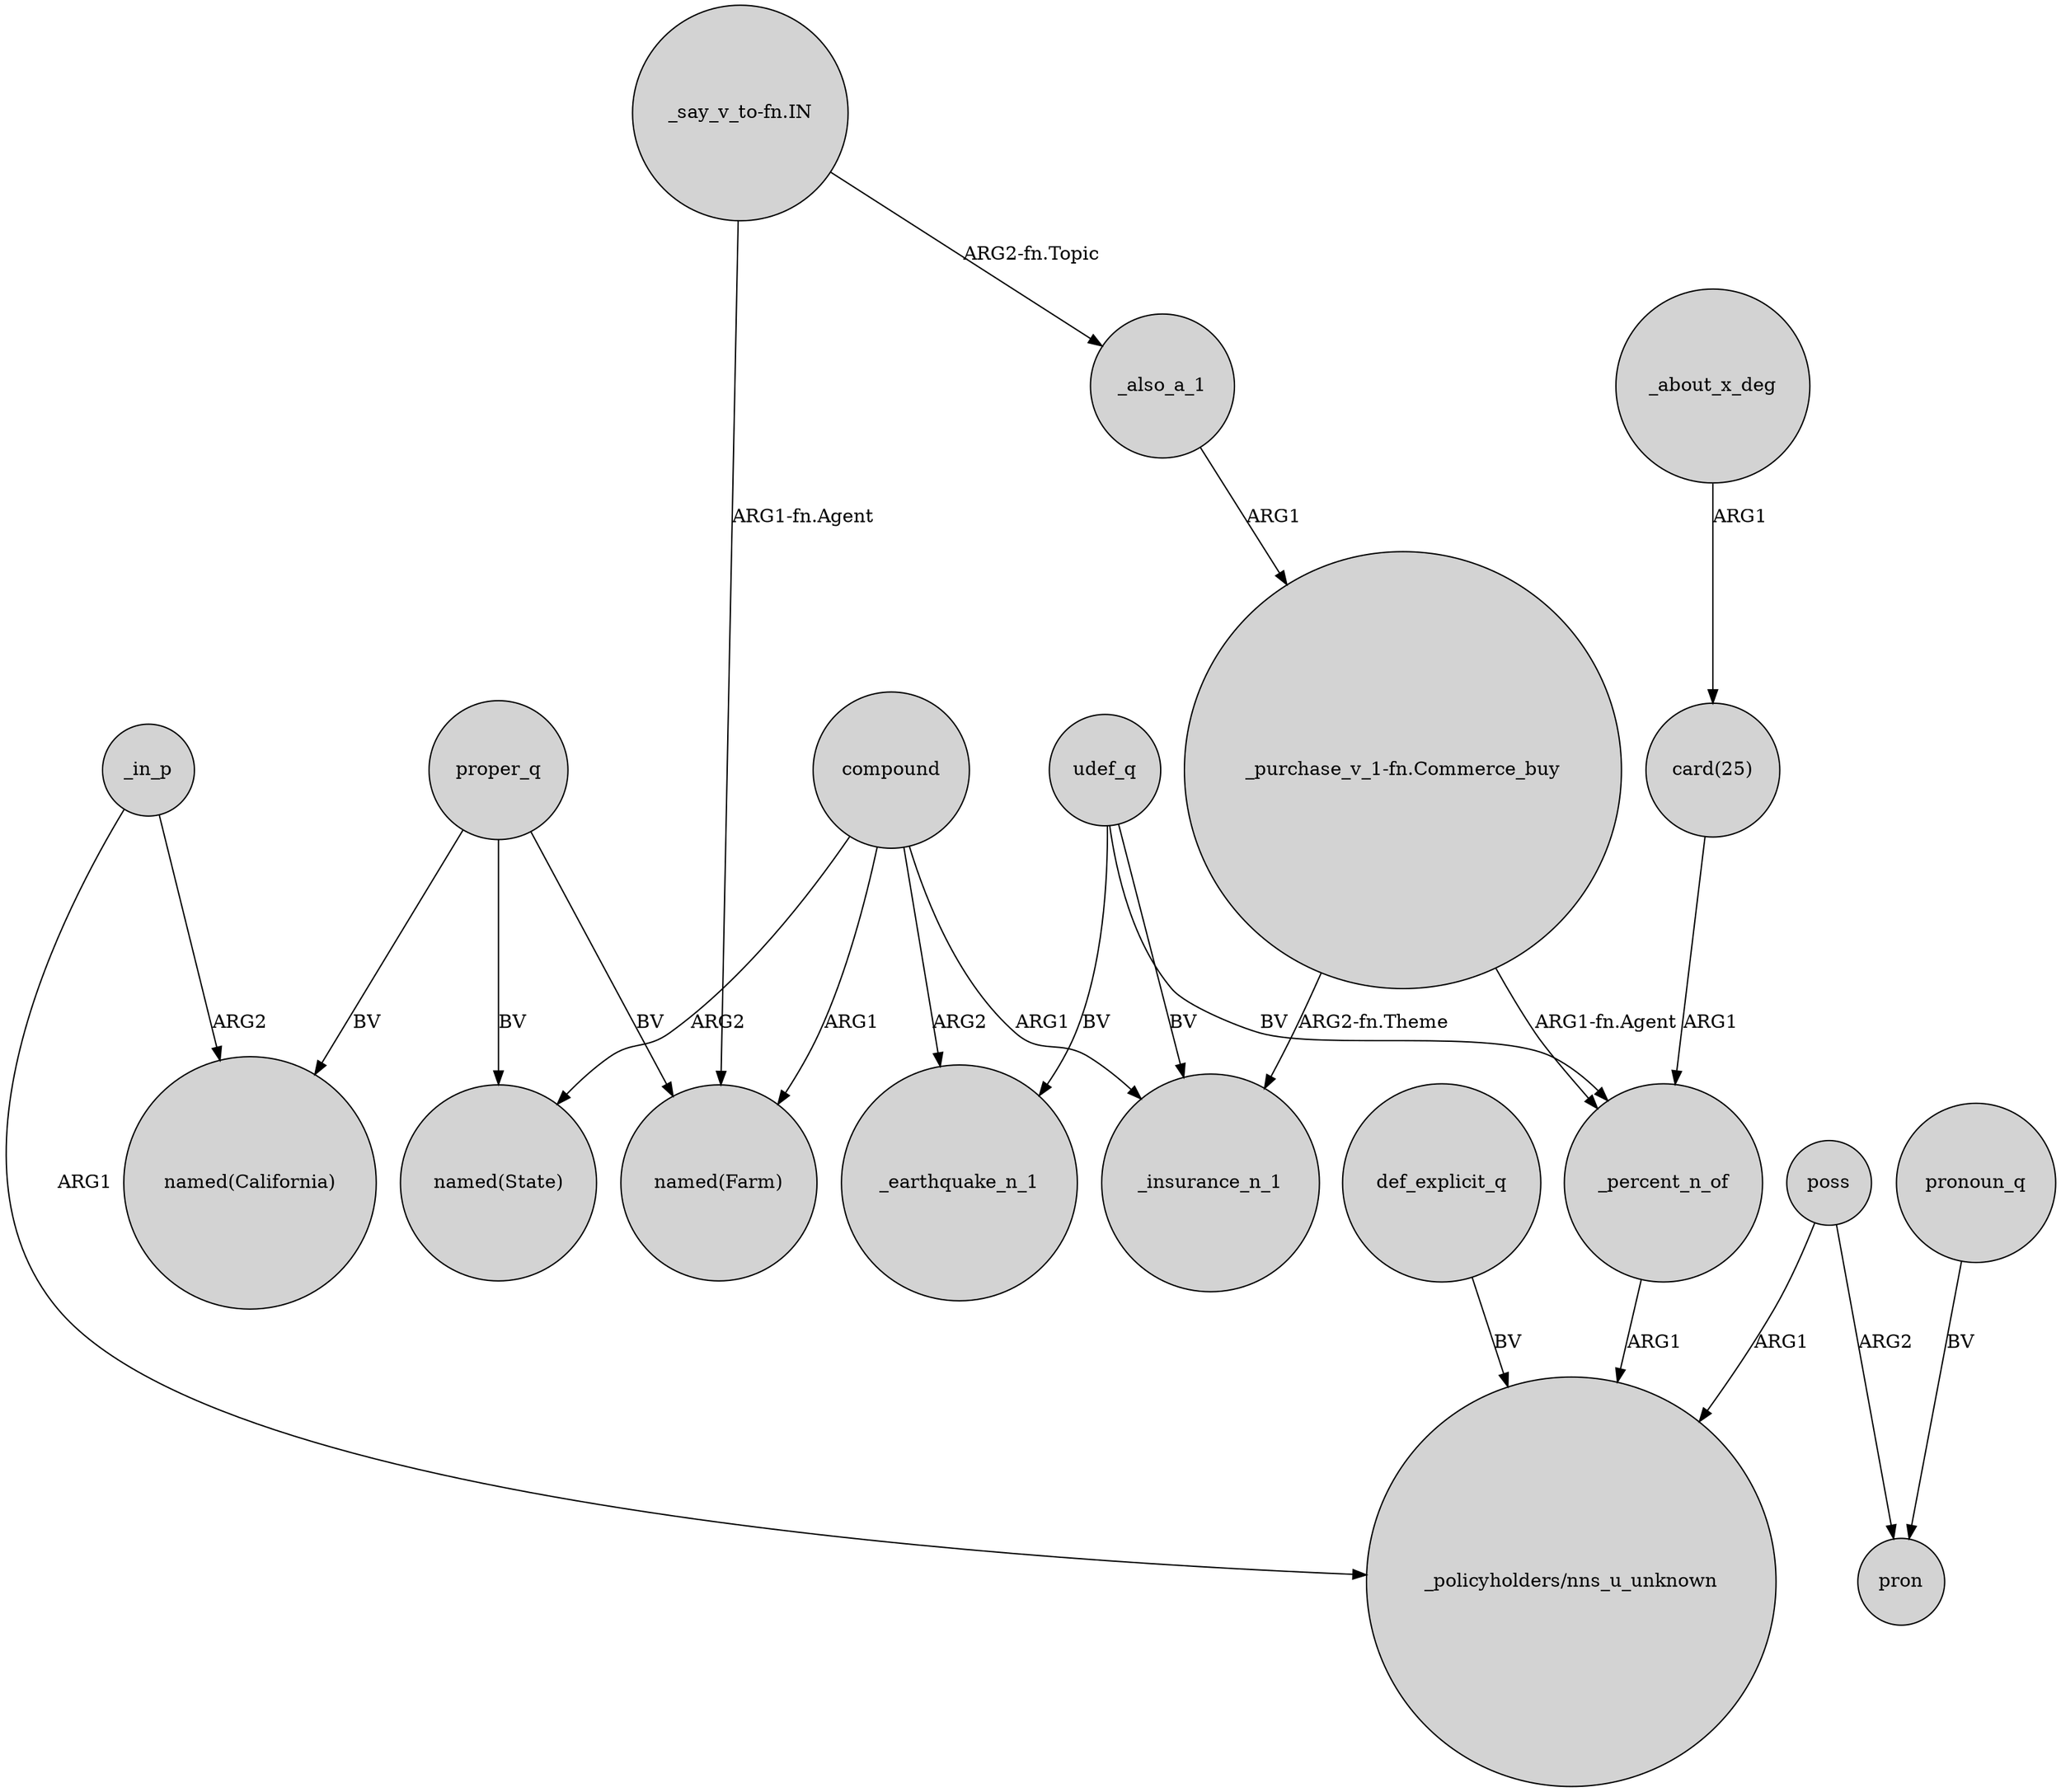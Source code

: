 digraph {
	node [shape=circle style=filled]
	_in_p -> "named(California)" [label=ARG2]
	"_purchase_v_1-fn.Commerce_buy" -> _insurance_n_1 [label="ARG2-fn.Theme"]
	compound -> _insurance_n_1 [label=ARG1]
	compound -> "named(Farm)" [label=ARG1]
	compound -> _earthquake_n_1 [label=ARG2]
	"_say_v_to-fn.IN" -> "named(Farm)" [label="ARG1-fn.Agent"]
	"_say_v_to-fn.IN" -> _also_a_1 [label="ARG2-fn.Topic"]
	poss -> pron [label=ARG2]
	def_explicit_q -> "_policyholders/nns_u_unknown" [label=BV]
	"card(25)" -> _percent_n_of [label=ARG1]
	udef_q -> _insurance_n_1 [label=BV]
	proper_q -> "named(California)" [label=BV]
	compound -> "named(State)" [label=ARG2]
	pronoun_q -> pron [label=BV]
	poss -> "_policyholders/nns_u_unknown" [label=ARG1]
	_also_a_1 -> "_purchase_v_1-fn.Commerce_buy" [label=ARG1]
	"_purchase_v_1-fn.Commerce_buy" -> _percent_n_of [label="ARG1-fn.Agent"]
	proper_q -> "named(Farm)" [label=BV]
	_in_p -> "_policyholders/nns_u_unknown" [label=ARG1]
	proper_q -> "named(State)" [label=BV]
	_percent_n_of -> "_policyholders/nns_u_unknown" [label=ARG1]
	udef_q -> _percent_n_of [label=BV]
	_about_x_deg -> "card(25)" [label=ARG1]
	udef_q -> _earthquake_n_1 [label=BV]
}
